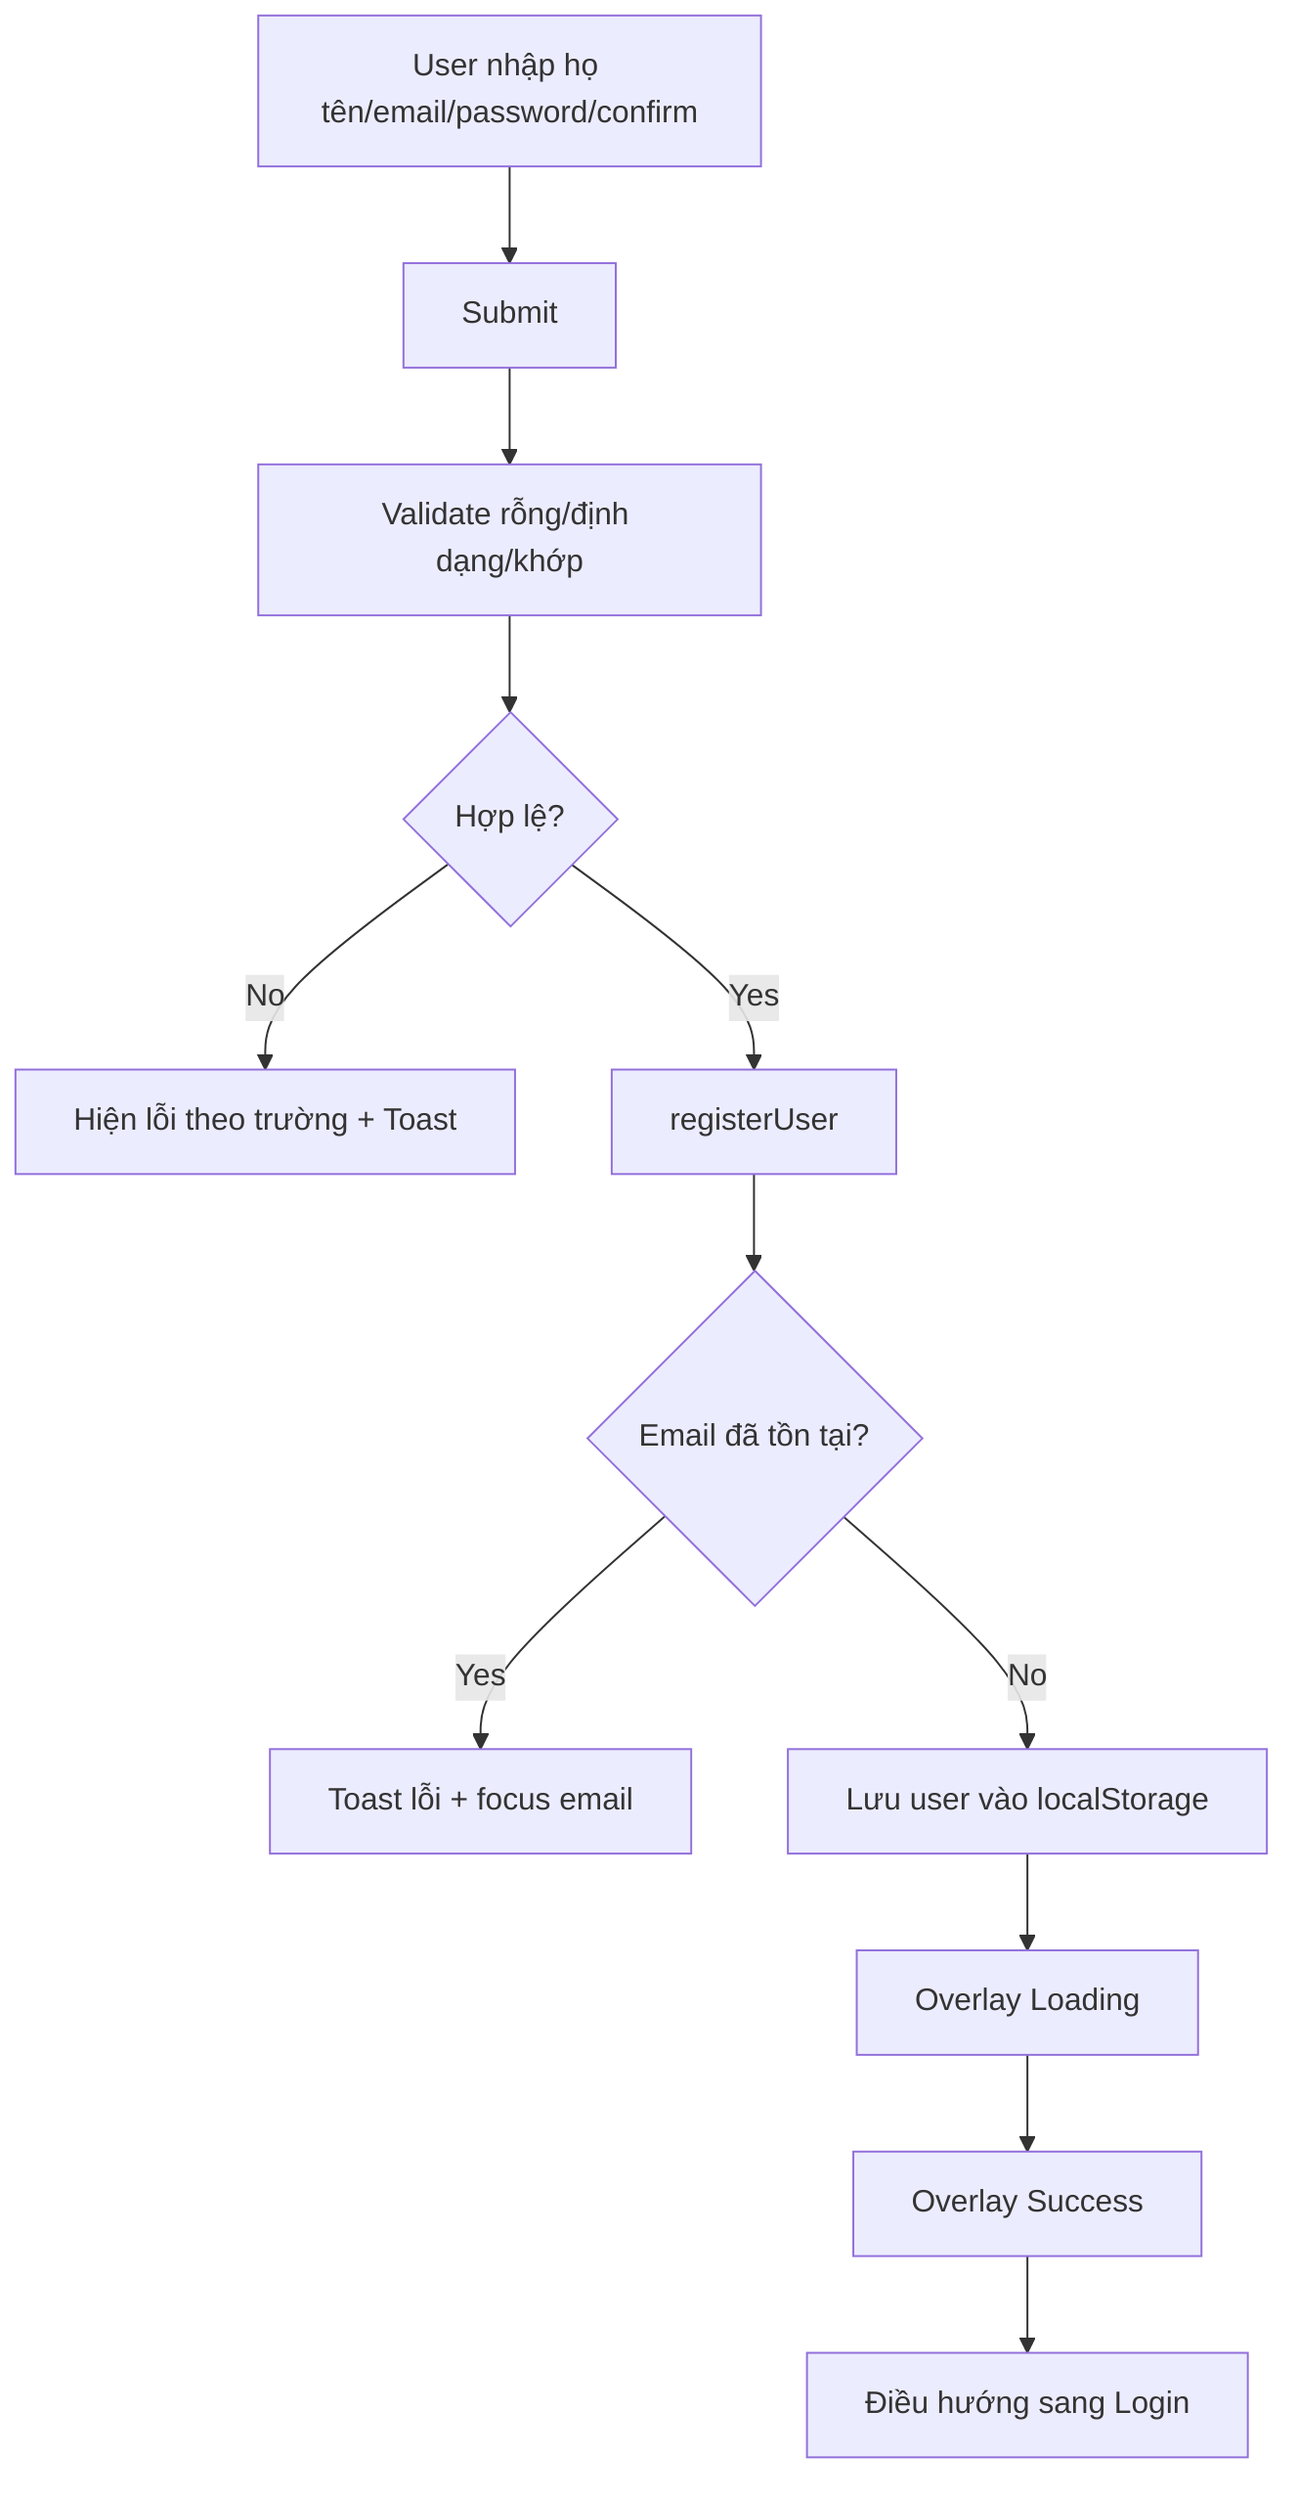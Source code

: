 flowchart TD
  A[User nhập họ tên/email/password/confirm] --> B[Submit]
  B --> C[Validate rỗng/định dạng/khớp]
  C --> D{Hợp lệ?}
  D -- No --> E[Hiện lỗi theo trường + Toast]
  D -- Yes --> F[registerUser]
  F --> G{Email đã tồn tại?}
  G -- Yes --> H[Toast lỗi + focus email]
  G -- No --> I[Lưu user vào localStorage]
  I --> J[Overlay Loading]
  J --> K[Overlay Success]
  K --> L[Điều hướng sang Login]